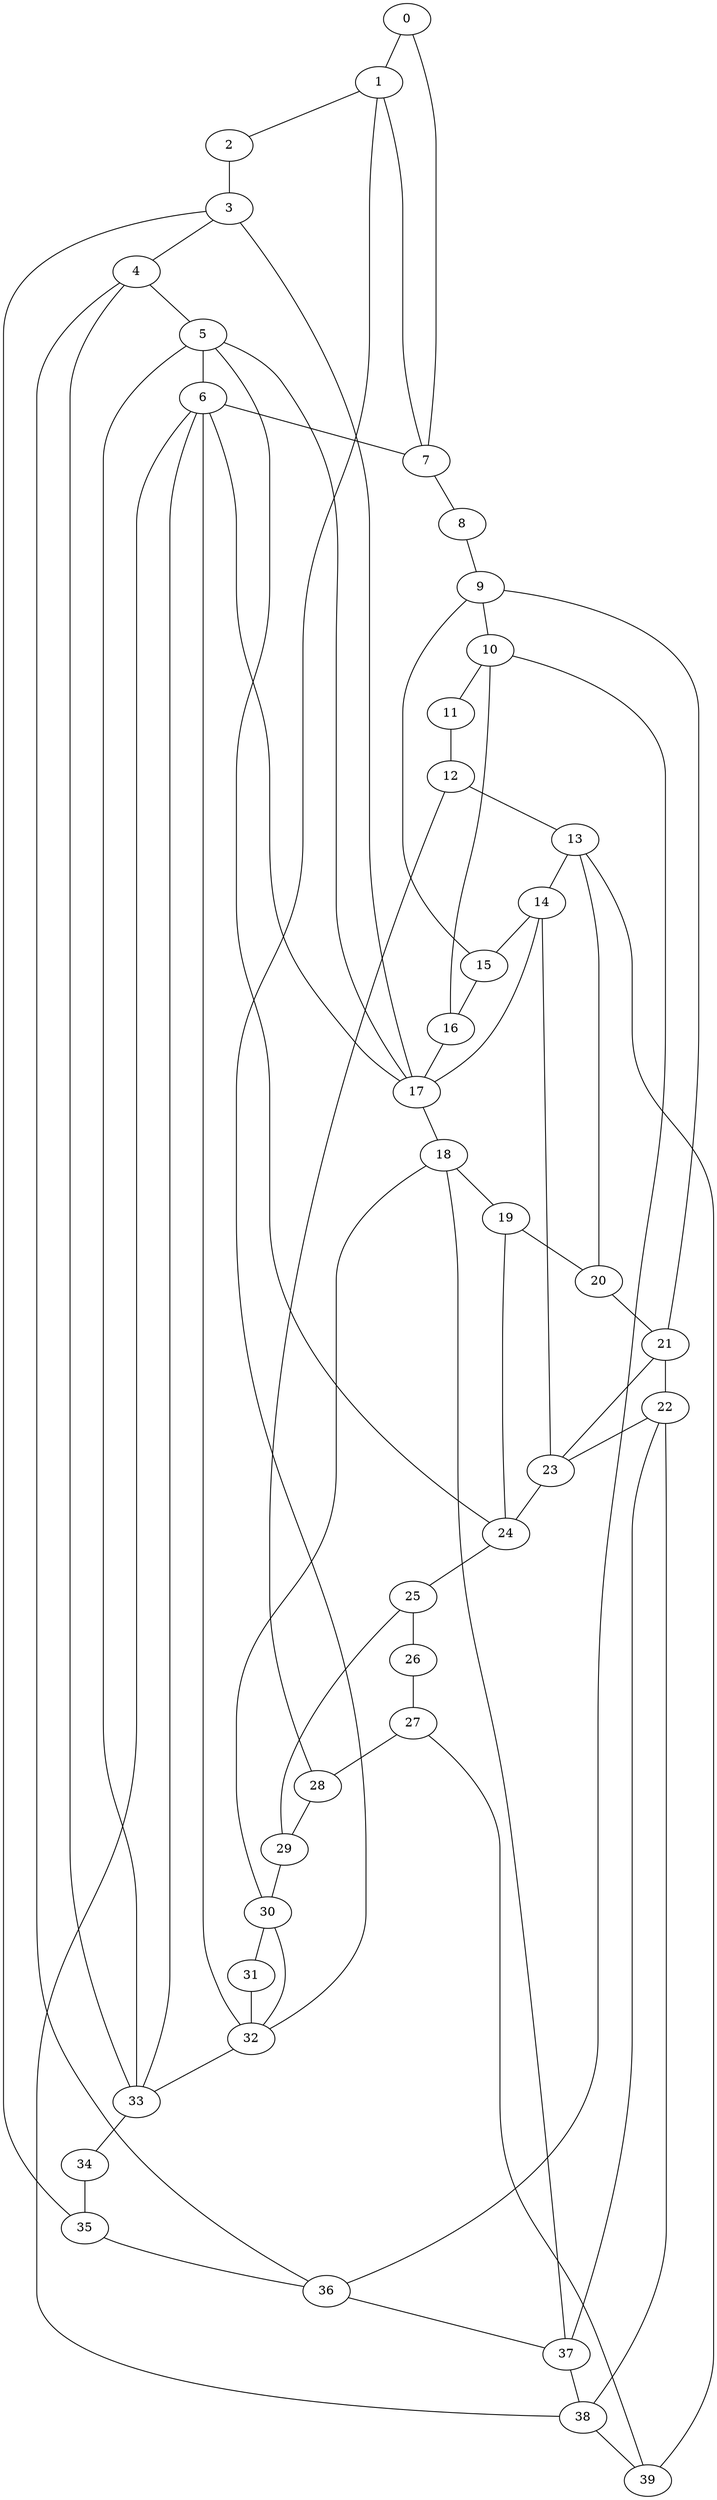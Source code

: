 
graph graphname {
    0 -- 1
0 -- 7
1 -- 2
1 -- 32
1 -- 7
2 -- 3
3 -- 4
3 -- 35
3 -- 17
4 -- 5
4 -- 36
4 -- 33
5 -- 6
5 -- 17
5 -- 24
5 -- 33
6 -- 7
6 -- 17
6 -- 32
6 -- 33
6 -- 38
7 -- 8
8 -- 9
9 -- 10
9 -- 15
9 -- 21
10 -- 11
10 -- 36
10 -- 16
11 -- 12
12 -- 13
12 -- 28
13 -- 14
13 -- 39
13 -- 20
14 -- 15
14 -- 17
14 -- 23
15 -- 16
16 -- 17
17 -- 18
18 -- 19
18 -- 37
18 -- 30
19 -- 20
19 -- 24
20 -- 21
21 -- 22
21 -- 23
22 -- 23
22 -- 37
22 -- 38
23 -- 24
24 -- 25
25 -- 26
25 -- 29
26 -- 27
27 -- 28
27 -- 39
28 -- 29
29 -- 30
30 -- 31
30 -- 32
31 -- 32
32 -- 33
33 -- 34
34 -- 35
35 -- 36
36 -- 37
37 -- 38
38 -- 39

}
